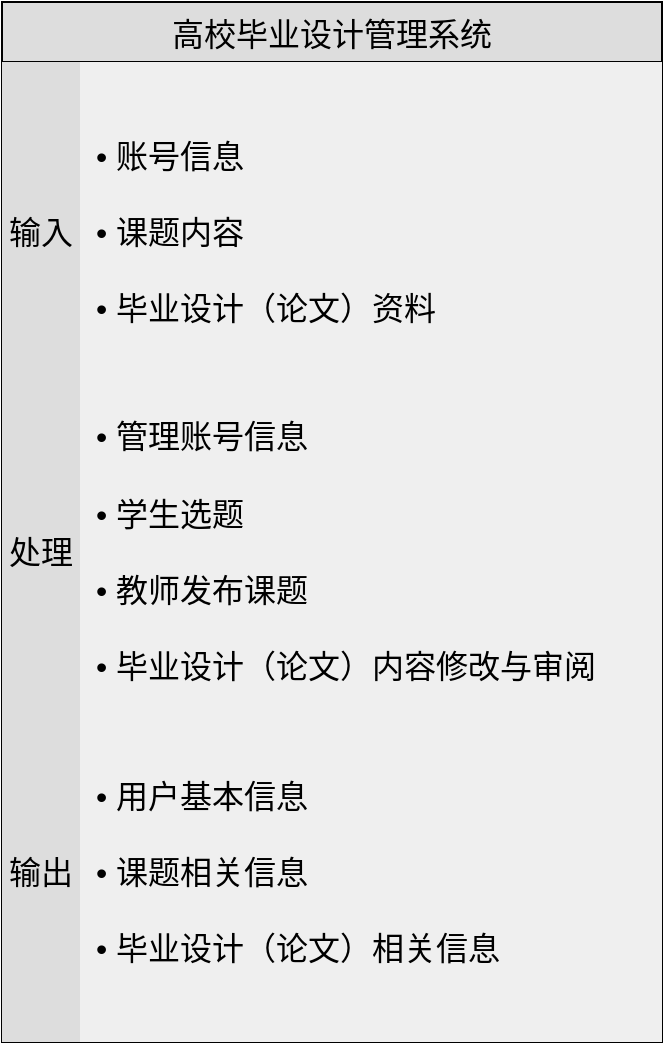 <mxfile version="21.2.1" type="device">
  <diagram name="第 1 页" id="NtrTlK0trMR8k3vnxrRd">
    <mxGraphModel dx="605" dy="815" grid="1" gridSize="10" guides="1" tooltips="1" connect="1" arrows="1" fold="1" page="1" pageScale="1" pageWidth="827" pageHeight="1169" math="0" shadow="0">
      <root>
        <mxCell id="0" />
        <mxCell id="1" parent="0" />
        <mxCell id="aq6D9RCbNZm9ccCuyQML-45" value="高校毕业设计管理系统" style="shape=table;startSize=30;container=1;collapsible=0;childLayout=tableLayout;fixedRows=1;rowLines=0;fontStyle=0;strokeColor=default;fontSize=16;fillColor=#DDDDDD;" vertex="1" parent="1">
          <mxGeometry x="230" y="241" width="330" height="520" as="geometry" />
        </mxCell>
        <mxCell id="aq6D9RCbNZm9ccCuyQML-46" value="" style="shape=tableRow;horizontal=0;startSize=0;swimlaneHead=0;swimlaneBody=0;top=0;left=0;bottom=0;right=0;collapsible=0;dropTarget=0;fillColor=none;points=[[0,0.5],[1,0.5]];portConstraint=eastwest;strokeColor=inherit;fontSize=16;" vertex="1" parent="aq6D9RCbNZm9ccCuyQML-45">
          <mxGeometry y="30" width="330" height="170" as="geometry" />
        </mxCell>
        <mxCell id="aq6D9RCbNZm9ccCuyQML-47" value="输入" style="shape=partialRectangle;html=1;whiteSpace=wrap;connectable=0;fillColor=#DDDDDD;top=0;left=0;bottom=0;right=0;overflow=hidden;pointerEvents=1;strokeColor=inherit;fontSize=16;" vertex="1" parent="aq6D9RCbNZm9ccCuyQML-46">
          <mxGeometry width="39" height="170" as="geometry">
            <mxRectangle width="39" height="170" as="alternateBounds" />
          </mxGeometry>
        </mxCell>
        <mxCell id="aq6D9RCbNZm9ccCuyQML-48" value="• 账号信息&lt;br&gt;&lt;br&gt;• 课题内容&lt;br&gt;&lt;br&gt;• 毕业设计（论文）资料" style="shape=partialRectangle;html=1;whiteSpace=wrap;connectable=0;fillColor=#EFEFEF;top=0;left=0;bottom=0;right=0;align=left;spacingLeft=6;overflow=hidden;strokeColor=inherit;fontSize=16;" vertex="1" parent="aq6D9RCbNZm9ccCuyQML-46">
          <mxGeometry x="39" width="291" height="170" as="geometry">
            <mxRectangle width="291" height="170" as="alternateBounds" />
          </mxGeometry>
        </mxCell>
        <mxCell id="aq6D9RCbNZm9ccCuyQML-49" value="" style="shape=tableRow;horizontal=0;startSize=0;swimlaneHead=0;swimlaneBody=0;top=0;left=0;bottom=0;right=0;collapsible=0;dropTarget=0;fillColor=none;points=[[0,0.5],[1,0.5]];portConstraint=eastwest;strokeColor=inherit;fontSize=16;" vertex="1" parent="aq6D9RCbNZm9ccCuyQML-45">
          <mxGeometry y="200" width="330" height="150" as="geometry" />
        </mxCell>
        <mxCell id="aq6D9RCbNZm9ccCuyQML-50" value="处理" style="shape=partialRectangle;html=1;whiteSpace=wrap;connectable=0;fillColor=#DDDDDD;top=0;left=0;bottom=0;right=0;overflow=hidden;strokeColor=inherit;fontSize=16;" vertex="1" parent="aq6D9RCbNZm9ccCuyQML-49">
          <mxGeometry width="39" height="150" as="geometry">
            <mxRectangle width="39" height="150" as="alternateBounds" />
          </mxGeometry>
        </mxCell>
        <mxCell id="aq6D9RCbNZm9ccCuyQML-51" value="• 管理账号信息&lt;br&gt;&lt;br style=&quot;border-color: var(--border-color);&quot;&gt;• 学生选题&lt;br&gt;&lt;br&gt;• 教师发布课题&lt;br style=&quot;border-color: var(--border-color);&quot;&gt;&lt;br style=&quot;border-color: var(--border-color);&quot;&gt;• 毕业设计（论文）内容修改与审阅" style="shape=partialRectangle;html=1;whiteSpace=wrap;connectable=0;fillColor=#EFEFEF;top=0;left=0;bottom=0;right=0;align=left;spacingLeft=6;overflow=hidden;strokeColor=inherit;fontSize=16;" vertex="1" parent="aq6D9RCbNZm9ccCuyQML-49">
          <mxGeometry x="39" width="291" height="150" as="geometry">
            <mxRectangle width="291" height="150" as="alternateBounds" />
          </mxGeometry>
        </mxCell>
        <mxCell id="aq6D9RCbNZm9ccCuyQML-52" value="" style="shape=tableRow;horizontal=0;startSize=0;swimlaneHead=0;swimlaneBody=0;top=0;left=0;bottom=0;right=0;collapsible=0;dropTarget=0;fillColor=none;points=[[0,0.5],[1,0.5]];portConstraint=eastwest;strokeColor=inherit;fontSize=16;" vertex="1" parent="aq6D9RCbNZm9ccCuyQML-45">
          <mxGeometry y="350" width="330" height="170" as="geometry" />
        </mxCell>
        <mxCell id="aq6D9RCbNZm9ccCuyQML-53" value="输出" style="shape=partialRectangle;html=1;whiteSpace=wrap;connectable=0;fillColor=#DDDDDD;top=0;left=0;bottom=0;right=0;overflow=hidden;strokeColor=inherit;fontSize=16;" vertex="1" parent="aq6D9RCbNZm9ccCuyQML-52">
          <mxGeometry width="39" height="170" as="geometry">
            <mxRectangle width="39" height="170" as="alternateBounds" />
          </mxGeometry>
        </mxCell>
        <mxCell id="aq6D9RCbNZm9ccCuyQML-54" value="• 用户基本信息&lt;br style=&quot;border-color: var(--border-color);&quot;&gt;&lt;br style=&quot;border-color: var(--border-color);&quot;&gt;• 课题相关信息&lt;br style=&quot;border-color: var(--border-color);&quot;&gt;&lt;br style=&quot;border-color: var(--border-color);&quot;&gt;• 毕业设计（论文）相关信息" style="shape=partialRectangle;html=1;whiteSpace=wrap;connectable=0;fillColor=#EFEFEF;top=0;left=0;bottom=0;right=0;align=left;spacingLeft=6;overflow=hidden;strokeColor=inherit;fontSize=16;" vertex="1" parent="aq6D9RCbNZm9ccCuyQML-52">
          <mxGeometry x="39" width="291" height="170" as="geometry">
            <mxRectangle width="291" height="170" as="alternateBounds" />
          </mxGeometry>
        </mxCell>
      </root>
    </mxGraphModel>
  </diagram>
</mxfile>
